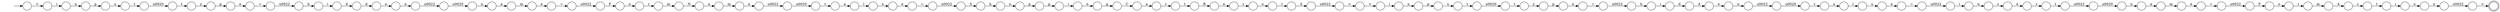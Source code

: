 digraph Automaton {
  rankdir = LR;
  0 [shape=circle,label=""];
  0 -> 60 [label="\u0020"]
  1 [shape=circle,label=""];
  1 -> 93 [label="i"]
  2 [shape=circle,label=""];
  2 -> 28 [label="<"]
  3 [shape=circle,label=""];
  3 -> 73 [label="m"]
  4 [shape=circle,label=""];
  4 -> 100 [label="="]
  5 [shape=circle,label=""];
  5 -> 36 [label="p"]
  6 [shape=circle,label=""];
  6 -> 48 [label="m"]
  7 [shape=circle,label=""];
  7 -> 70 [label="\u0022"]
  8 [shape=circle,label=""];
  8 -> 95 [label="n"]
  9 [shape=circle,label=""];
  9 -> 65 [label="t"]
  10 [shape=circle,label=""];
  10 -> 7 [label="="]
  11 [shape=circle,label=""];
  11 -> 46 [label="n"]
  12 [shape=circle,label=""];
  12 -> 5 [label="y"]
  13 [shape=circle,label=""];
  13 -> 59 [label="d"]
  14 [shape=circle,label=""];
  14 -> 50 [label="e"]
  15 [shape=circle,label=""];
  15 -> 14 [label="u"]
  16 [shape=circle,label=""];
  16 -> 62 [label="d"]
  17 [shape=circle,label=""];
  17 -> 66 [label="="]
  18 [shape=circle,label=""];
  18 -> 72 [label="u"]
  19 [shape=circle,label=""];
  19 -> 16 [label="r"]
  20 [shape=circle,label=""];
  20 -> 23 [label="i"]
  21 [shape=circle,label=""];
  21 -> 87 [label="\u0020"]
  22 [shape=circle,label=""];
  22 -> 35 [label="\u0022"]
  23 [shape=circle,label=""];
  23 -> 13 [label="d"]
  24 [shape=circle,label=""];
  24 -> 19 [label="o"]
  25 [shape=circle,label=""];
  25 -> 57 [label="\u0022"]
  26 [shape=circle,label=""];
  26 -> 44 [label="d"]
  27 [shape=circle,label=""];
  27 -> 31 [label="R"]
  28 [shape=circle,label=""];
  28 -> 8 [label="i"]
  29 [shape=circle,label=""];
  29 -> 75 [label="n"]
  30 [shape=circle,label=""];
  30 -> 71 [label="n"]
  31 [shape=circle,label=""];
  31 -> 77 [label="e"]
  32 [shape=circle,label=""];
  32 -> 79 [label="u"]
  33 [shape=circle,label=""];
  33 -> 118 [label="c"]
  34 [shape=circle,label=""];
  34 -> 105 [label="y"]
  35 [shape=circle,label=""];
  35 -> 80 [label="S"]
  36 [shape=circle,label=""];
  36 -> 67 [label="e"]
  37 [shape=circle,label=""];
  37 -> 82 [label="a"]
  38 [shape=circle,label=""];
  38 -> 91 [label="m"]
  39 [shape=circle,label=""];
  39 -> 15 [label="l"]
  40 [shape=circle,label=""];
  40 -> 90 [label="a"]
  41 [shape=circle,label=""];
  41 -> 103 [label="\u0022"]
  42 [shape=circle,label=""];
  42 -> 54 [label="e"]
  43 [shape=circle,label=""];
  43 -> 94 [label="N"]
  44 [shape=circle,label=""];
  44 -> 55 [label="d"]
  45 [shape=circle,label=""];
  45 -> 63 [label="n"]
  46 [shape=circle,label=""];
  46 -> 42 [label="s"]
  47 [shape=circle,label=""];
  47 -> 92 [label="="]
  48 [shape=circle,label=""];
  48 -> 17 [label="e"]
  49 [shape=circle,label=""];
  49 -> 26 [label="i"]
  50 [shape=circle,label=""];
  50 -> 22 [label="="]
  51 [shape=circle,label=""];
  51 -> 11 [label="i"]
  52 [shape=circle,label=""];
  52 -> 69 [label="i"]
  53 [shape=circle,label=""];
  53 -> 89 [label="o"]
  54 [shape=circle,label=""];
  54 -> 9 [label="r"]
  55 [shape=circle,label=""];
  55 -> 111 [label="e"]
  56 [shape=circle,label=""];
  56 -> 107 [label="\u0020"]
  57 [shape=circle,label=""];
  57 -> 68 [label=">"]
  58 [shape=circle,label=""];
  58 -> 40 [label="C"]
  59 [shape=circle,label=""];
  59 -> 96 [label="e"]
  60 [shape=circle,label=""];
  60 -> 37 [label="v"]
  61 [shape=circle,label=""];
  61 -> 110 [label="\u0020"]
  62 [shape=circle,label=""];
  62 -> 98 [label="\u0022"]
  63 [shape=circle,label=""];
  63 -> 88 [label="a"]
  64 [shape=circle,label=""];
  64 -> 38 [label="r"]
  65 [shape=circle,label=""];
  65 -> 113 [label="\u0022"]
  66 [shape=circle,label=""];
  66 -> 108 [label="\u0022"]
  67 [shape=circle,label=""];
  67 -> 41 [label="="]
  68 [shape=doublecircle,label=""];
  69 [shape=circle,label=""];
  69 -> 85 [label="n"]
  70 [shape=circle,label=""];
  70 -> 20 [label="h"]
  71 [shape=circle,label=""];
  71 -> 58 [label="g"]
  72 [shape=circle,label=""];
  72 -> 21 [label="t"]
  73 [shape=circle,label=""];
  73 -> 78 [label="e"]
  74 [shape=circle,label=""];
  74 -> 99 [label="\u0022"]
  75 [shape=circle,label=""];
  75 -> 6 [label="a"]
  76 [shape=circle,label=""];
  76 -> 106 [label="p"]
  77 [shape=circle,label=""];
  77 -> 24 [label="c"]
  78 [shape=circle,label=""];
  78 -> 56 [label="\u0022"]
  79 [shape=circle,label=""];
  79 -> 4 [label="e"]
  80 [shape=circle,label=""];
  80 -> 97 [label="h"]
  81 [shape=circle,label=""];
  81 -> 10 [label="e"]
  82 [shape=circle,label=""];
  82 -> 32 [label="l"]
  83 [shape=circle,label=""];
  83 -> 47 [label="e"]
  84 [shape=circle,label=""];
  84 -> 43 [label="m"]
  85 [shape=circle,label=""];
  85 -> 86 [label="p"]
  86 [shape=circle,label=""];
  86 -> 102 [label="u"]
  87 [shape=circle,label=""];
  87 -> 12 [label="t"]
  88 [shape=circle,label=""];
  88 -> 83 [label="m"]
  89 [shape=circle,label=""];
  89 -> 84 [label="r"]
  90 [shape=circle,label=""];
  90 -> 109 [label="r"]
  91 [shape=circle,label=""];
  91 -> 33 [label="A"]
  92 [shape=circle,label=""];
  92 -> 115 [label="\u0022"]
  93 [shape=circle,label=""];
  93 -> 104 [label="o"]
  94 [shape=circle,label=""];
  94 -> 3 [label="a"]
  95 [shape=circle,label=""];
  95 -> 18 [label="p"]
  96 [shape=circle,label=""];
  96 -> 74 [label="n"]
  97 [shape=circle,label=""];
  97 -> 117 [label="o"]
  98 [shape=circle,label=""];
  98 -> 2 [label=">"]
  99 [shape=circle,label=""];
  99 -> 29 [label="\u0020"]
  100 [shape=circle,label=""];
  100 -> 51 [label="\u0022"]
  101 [shape=circle,label=""];
  101 -> 39 [label="a"]
  102 [shape=circle,label=""];
  102 -> 61 [label="t"]
  103 [shape=circle,label=""];
  103 -> 49 [label="h"]
  104 [shape=circle,label=""];
  104 -> 25 [label="n"]
  105 [shape=circle,label=""];
  105 -> 81 [label="p"]
  106 [shape=circle,label=""];
  106 -> 30 [label="i"]
  107 [shape=circle,label=""];
  107 -> 101 [label="v"]
  108 [shape=circle,label=""];
  108 -> 53 [label="F"]
  109 [shape=circle,label=""];
  109 -> 27 [label="t"]
  110 [shape=circle,label=""];
  110 -> 34 [label="t"]
  111 [shape=circle,label=""];
  111 -> 114 [label="n"]
  112 [shape=circle,label=""];
  112 -> 64 [label="o"]
  113 [shape=circle,label=""];
  113 -> 45 [label="\u0020"]
  114 [shape=circle,label=""];
  114 -> 0 [label="\u0022"]
  115 [shape=circle,label=""];
  115 -> 112 [label="F"]
  116 [shape=circle,label=""];
  initial [shape=plaintext,label=""];
  initial -> 116
  116 -> 52 [label="<"]
  117 [shape=circle,label=""];
  117 -> 76 [label="p"]
  118 [shape=circle,label=""];
  118 -> 1 [label="t"]
}

